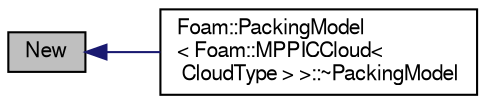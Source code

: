 digraph "New"
{
  bgcolor="transparent";
  edge [fontname="FreeSans",fontsize="10",labelfontname="FreeSans",labelfontsize="10"];
  node [fontname="FreeSans",fontsize="10",shape=record];
  rankdir="LR";
  Node15 [label="New",height=0.2,width=0.4,color="black", fillcolor="grey75", style="filled", fontcolor="black"];
  Node15 -> Node16 [dir="back",color="midnightblue",fontsize="10",style="solid",fontname="FreeSans"];
  Node16 [label="Foam::PackingModel\l\< Foam::MPPICCloud\<\l CloudType \> \>::~PackingModel",height=0.2,width=0.4,color="black",URL="$a23790.html#a81fcd7d2ba8fbb7fb5886cac395c1f85",tooltip="Destructor. "];
}
